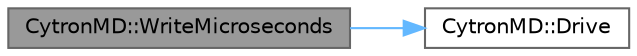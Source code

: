 digraph "CytronMD::WriteMicroseconds"
{
 // LATEX_PDF_SIZE
  bgcolor="transparent";
  edge [fontname=Helvetica,fontsize=10,labelfontname=Helvetica,labelfontsize=10];
  node [fontname=Helvetica,fontsize=10,shape=box,height=0.2,width=0.4];
  rankdir="LR";
  Node1 [id="Node000001",label="CytronMD::WriteMicroseconds",height=0.2,width=0.4,color="gray40", fillcolor="grey60", style="filled", fontcolor="black",tooltip=" "];
  Node1 -> Node2 [id="edge1_Node000001_Node000002",color="steelblue1",style="solid",tooltip=" "];
  Node2 [id="Node000002",label="CytronMD::Drive",height=0.2,width=0.4,color="grey40", fillcolor="white", style="filled",URL="$class_cytron_m_d.html#a2bce9e048691b985febf576f074b28bf",tooltip=" "];
}
